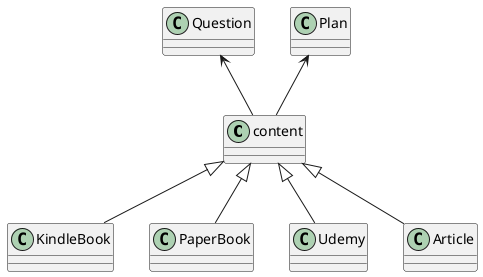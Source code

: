 @startuml : GAS class diagram
content <|-- KindleBook
content <|-- PaperBook
content <|-- Udemy
content <|-- Article

Question <-- content
Plan <-- content
@enduml
